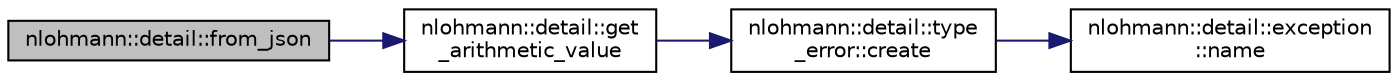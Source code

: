 digraph "nlohmann::detail::from_json"
{
 // INTERACTIVE_SVG=YES
  edge [fontname="Helvetica",fontsize="10",labelfontname="Helvetica",labelfontsize="10"];
  node [fontname="Helvetica",fontsize="10",shape=record];
  rankdir="LR";
  Node9 [label="nlohmann::detail::from_json",height=0.2,width=0.4,color="black", fillcolor="grey75", style="filled", fontcolor="black"];
  Node9 -> Node10 [color="midnightblue",fontsize="10",style="solid",fontname="Helvetica"];
  Node10 [label="nlohmann::detail::get\l_arithmetic_value",height=0.2,width=0.4,color="black", fillcolor="white", style="filled",URL="$namespacenlohmann_1_1detail.html#a85955b9c6dd31846e4b8e891f78614b6"];
  Node10 -> Node11 [color="midnightblue",fontsize="10",style="solid",fontname="Helvetica"];
  Node11 [label="nlohmann::detail::type\l_error::create",height=0.2,width=0.4,color="black", fillcolor="white", style="filled",URL="$classnlohmann_1_1detail_1_1type__error.html#aecc083aea4b698c33d042670ba50c10f"];
  Node11 -> Node12 [color="midnightblue",fontsize="10",style="solid",fontname="Helvetica"];
  Node12 [label="nlohmann::detail::exception\l::name",height=0.2,width=0.4,color="black", fillcolor="white", style="filled",URL="$classnlohmann_1_1detail_1_1exception.html#abf41a7e9178356314082284e6cfea278"];
}
